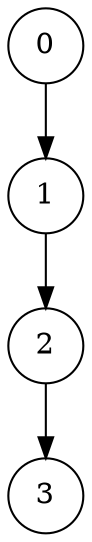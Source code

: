 digraph G{
node [shape=circle];
"2111365088608"[label="0"];
"2111365088688"[label="1"];
"2111365088768"[label="2"];
"2111365090768"[label="3"];
"2111365088608" -> "2111365088688" [label = ""];
"2111365088688" -> "2111365088768" [label = ""];
"2111365088768" -> "2111365090768" [label = ""];
}

